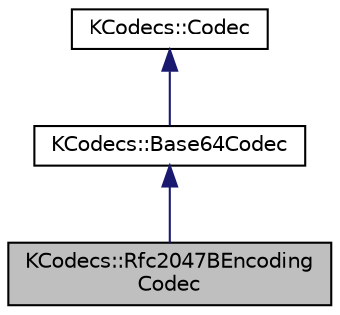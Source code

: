 digraph "KCodecs::Rfc2047BEncodingCodec"
{
  edge [fontname="Helvetica",fontsize="10",labelfontname="Helvetica",labelfontsize="10"];
  node [fontname="Helvetica",fontsize="10",shape=record];
  Node0 [label="KCodecs::Rfc2047BEncoding\lCodec",height=0.2,width=0.4,color="black", fillcolor="grey75", style="filled", fontcolor="black"];
  Node1 -> Node0 [dir="back",color="midnightblue",fontsize="10",style="solid",fontname="Helvetica"];
  Node1 [label="KCodecs::Base64Codec",height=0.2,width=0.4,color="black", fillcolor="white", style="filled",URL="$classKCodecs_1_1Base64Codec.html",tooltip="A class representing the codec for Base64 as specified in RFC2045. "];
  Node2 -> Node1 [dir="back",color="midnightblue",fontsize="10",style="solid",fontname="Helvetica"];
  Node2 [label="KCodecs::Codec",height=0.2,width=0.4,color="black", fillcolor="white", style="filled",URL="$classKCodecs_1_1Codec.html",tooltip="An abstract base class of codecs for common mail transfer encodings. "];
}
